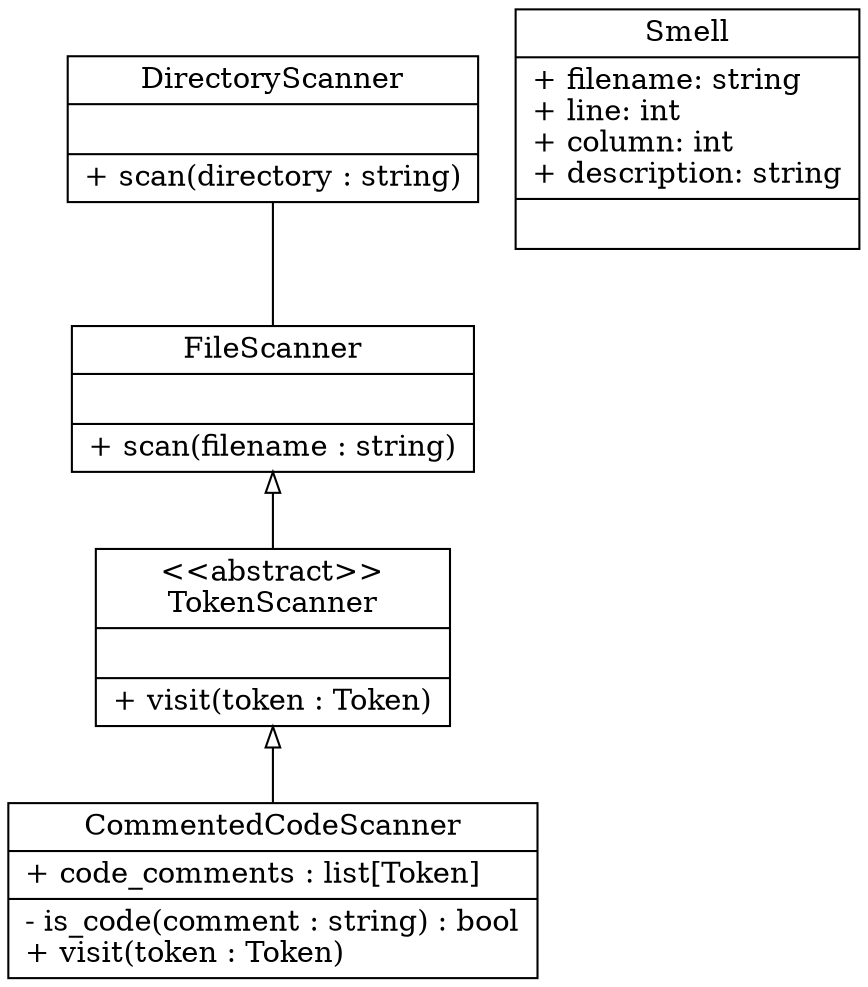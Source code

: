 digraph UML {
  node [shape=record];

  dir_scan [
    label="{DirectoryScanner|\n|+ scan(directory : string)\l}"
  ];

  file_scan [
    label="{FileScanner|\n|+ scan(filename : string)\l}"
  ];

  token_scan [
    label="{\<\<abstract\>\>\nTokenScanner|\n|+ visit(token : Token)}"
  ];

  comments_scan [
    label="{CommentedCodeScanner|+ code_comments : list[Token]\l|- is_code(comment : string) : bool\l+ visit(token : Token)\l}"
  ]

  smell [
    label="{Smell|+ filename: string\l+ line: int\l+ column: int\l+ description: string\l|\n}"
  ]

  dir_scan -> file_scan [arrowtail="none",dir=back];
  file_scan -> token_scan [arrowtail="empty",dir=back];
  token_scan -> comments_scan [arrowtail="empty",dir=back];

}
